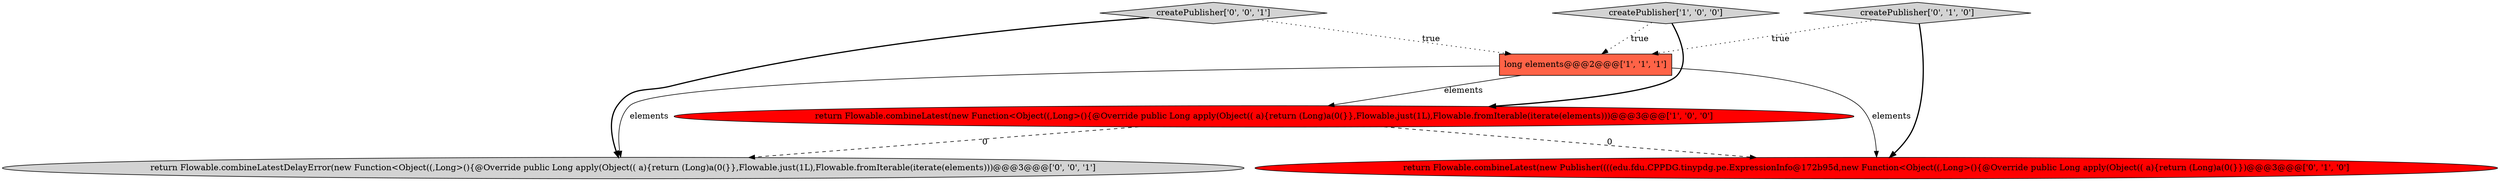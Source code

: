 digraph {
6 [style = filled, label = "return Flowable.combineLatestDelayError(new Function<Object((,Long>(){@Override public Long apply(Object(( a){return (Long)a(0(}},Flowable.just(1L),Flowable.fromIterable(iterate(elements)))@@@3@@@['0', '0', '1']", fillcolor = lightgray, shape = ellipse image = "AAA0AAABBB3BBB"];
1 [style = filled, label = "return Flowable.combineLatest(new Function<Object((,Long>(){@Override public Long apply(Object(( a){return (Long)a(0(}},Flowable.just(1L),Flowable.fromIterable(iterate(elements)))@@@3@@@['1', '0', '0']", fillcolor = red, shape = ellipse image = "AAA1AAABBB1BBB"];
2 [style = filled, label = "createPublisher['1', '0', '0']", fillcolor = lightgray, shape = diamond image = "AAA0AAABBB1BBB"];
0 [style = filled, label = "long elements@@@2@@@['1', '1', '1']", fillcolor = tomato, shape = box image = "AAA0AAABBB1BBB"];
4 [style = filled, label = "return Flowable.combineLatest(new Publisher((((edu.fdu.CPPDG.tinypdg.pe.ExpressionInfo@172b95d,new Function<Object((,Long>(){@Override public Long apply(Object(( a){return (Long)a(0(}})@@@3@@@['0', '1', '0']", fillcolor = red, shape = ellipse image = "AAA1AAABBB2BBB"];
5 [style = filled, label = "createPublisher['0', '0', '1']", fillcolor = lightgray, shape = diamond image = "AAA0AAABBB3BBB"];
3 [style = filled, label = "createPublisher['0', '1', '0']", fillcolor = lightgray, shape = diamond image = "AAA0AAABBB2BBB"];
1->4 [style = dashed, label="0"];
0->1 [style = solid, label="elements"];
2->0 [style = dotted, label="true"];
5->0 [style = dotted, label="true"];
5->6 [style = bold, label=""];
0->4 [style = solid, label="elements"];
3->4 [style = bold, label=""];
1->6 [style = dashed, label="0"];
2->1 [style = bold, label=""];
0->6 [style = solid, label="elements"];
3->0 [style = dotted, label="true"];
}
